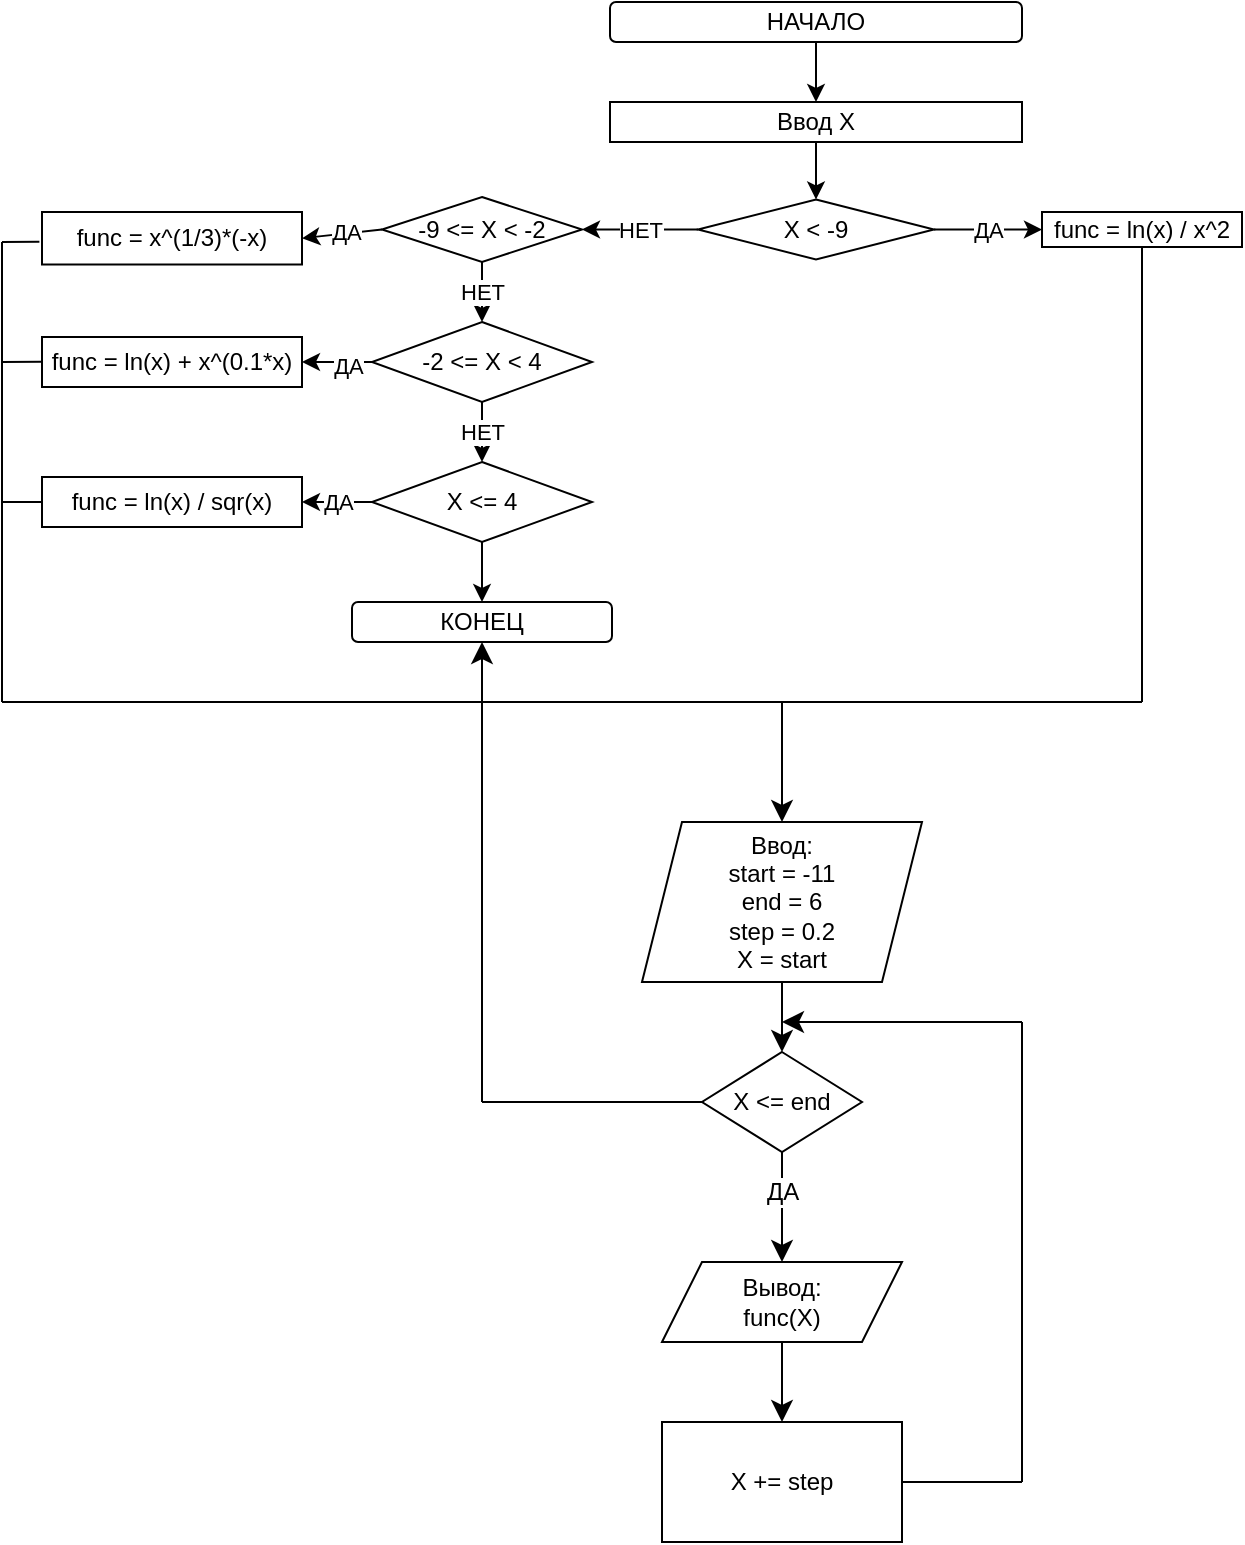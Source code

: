 <mxfile version="28.2.5">
  <diagram name="Страница — 1" id="kkzMafzZdSWjQNuyHz_t">
    <mxGraphModel grid="1" page="1" gridSize="10" guides="1" tooltips="1" connect="1" arrows="1" fold="1" pageScale="1" pageWidth="827" pageHeight="1169" math="0" shadow="0">
      <root>
        <mxCell id="0" />
        <mxCell id="1" parent="0" />
        <mxCell id="YCszi3NhVksQIG2hc49Z-1" value="НАЧАЛО" style="rounded=1;whiteSpace=wrap;html=1;" vertex="1" parent="1">
          <mxGeometry x="314" y="10" width="206" height="20" as="geometry" />
        </mxCell>
        <mxCell id="YCszi3NhVksQIG2hc49Z-2" value="Ввод X" style="rounded=0;whiteSpace=wrap;html=1;" vertex="1" parent="1">
          <mxGeometry x="314" y="60" width="206" height="20" as="geometry" />
        </mxCell>
        <mxCell id="YCszi3NhVksQIG2hc49Z-3" value="" style="endArrow=classic;html=1;rounded=0;exitX=0.5;exitY=1;exitDx=0;exitDy=0;entryX=0.5;entryY=0;entryDx=0;entryDy=0;" edge="1" parent="1" source="YCszi3NhVksQIG2hc49Z-1" target="YCszi3NhVksQIG2hc49Z-2">
          <mxGeometry width="50" height="50" relative="1" as="geometry">
            <mxPoint x="390" y="310" as="sourcePoint" />
            <mxPoint x="450" y="80" as="targetPoint" />
          </mxGeometry>
        </mxCell>
        <mxCell id="YCszi3NhVksQIG2hc49Z-6" value="X &amp;lt; -9" style="rhombus;whiteSpace=wrap;html=1;" vertex="1" parent="1">
          <mxGeometry x="358" y="108.75" width="118" height="30" as="geometry" />
        </mxCell>
        <mxCell id="YCszi3NhVksQIG2hc49Z-7" value="" style="endArrow=classic;html=1;rounded=0;entryX=0.5;entryY=0;entryDx=0;entryDy=0;exitX=0.5;exitY=1;exitDx=0;exitDy=0;" edge="1" parent="1" source="YCszi3NhVksQIG2hc49Z-2" target="YCszi3NhVksQIG2hc49Z-6">
          <mxGeometry width="50" height="50" relative="1" as="geometry">
            <mxPoint x="370" y="180" as="sourcePoint" />
            <mxPoint x="420" y="130" as="targetPoint" />
          </mxGeometry>
        </mxCell>
        <mxCell id="YCszi3NhVksQIG2hc49Z-8" value="func = ln(x) / x^2" style="rounded=0;whiteSpace=wrap;html=1;" vertex="1" parent="1">
          <mxGeometry x="530" y="115" width="100" height="17.5" as="geometry" />
        </mxCell>
        <mxCell id="YCszi3NhVksQIG2hc49Z-9" value="ДА" style="endArrow=classic;html=1;rounded=0;entryX=0;entryY=0.5;entryDx=0;entryDy=0;exitX=1;exitY=0.5;exitDx=0;exitDy=0;" edge="1" parent="1" source="YCszi3NhVksQIG2hc49Z-6" target="YCszi3NhVksQIG2hc49Z-8">
          <mxGeometry width="50" height="50" relative="1" as="geometry">
            <mxPoint x="430" y="240" as="sourcePoint" />
            <mxPoint x="480" y="190" as="targetPoint" />
          </mxGeometry>
        </mxCell>
        <mxCell id="YCszi3NhVksQIG2hc49Z-11" value="-9 &amp;lt;= X &amp;lt; -2" style="rhombus;whiteSpace=wrap;html=1;" vertex="1" parent="1">
          <mxGeometry x="200" y="107.5" width="100" height="32.5" as="geometry" />
        </mxCell>
        <mxCell id="YCszi3NhVksQIG2hc49Z-12" value="НЕТ" style="endArrow=classic;html=1;rounded=0;entryX=1;entryY=0.5;entryDx=0;entryDy=0;exitX=0;exitY=0.5;exitDx=0;exitDy=0;" edge="1" parent="1" source="YCszi3NhVksQIG2hc49Z-6" target="YCszi3NhVksQIG2hc49Z-11">
          <mxGeometry width="50" height="50" relative="1" as="geometry">
            <mxPoint x="410" y="220" as="sourcePoint" />
            <mxPoint x="460" y="170" as="targetPoint" />
          </mxGeometry>
        </mxCell>
        <mxCell id="YCszi3NhVksQIG2hc49Z-13" value="func = x^(1/3)*(-x)" style="rounded=0;whiteSpace=wrap;html=1;" vertex="1" parent="1">
          <mxGeometry x="30" y="115" width="130" height="26.25" as="geometry" />
        </mxCell>
        <mxCell id="YCszi3NhVksQIG2hc49Z-16" value="" style="endArrow=classic;html=1;rounded=0;entryX=1;entryY=0.5;entryDx=0;entryDy=0;exitX=0;exitY=0.5;exitDx=0;exitDy=0;" edge="1" parent="1" source="YCszi3NhVksQIG2hc49Z-11" target="YCszi3NhVksQIG2hc49Z-13">
          <mxGeometry width="50" height="50" relative="1" as="geometry">
            <mxPoint x="220" y="200" as="sourcePoint" />
            <mxPoint x="270" y="150" as="targetPoint" />
          </mxGeometry>
        </mxCell>
        <mxCell id="YCszi3NhVksQIG2hc49Z-19" value="ДА" style="edgeLabel;html=1;align=center;verticalAlign=middle;resizable=0;points=[];" vertex="1" connectable="0" parent="YCszi3NhVksQIG2hc49Z-16">
          <mxGeometry x="-0.092" y="-1" relative="1" as="geometry">
            <mxPoint as="offset" />
          </mxGeometry>
        </mxCell>
        <mxCell id="YCszi3NhVksQIG2hc49Z-17" value="-2 &amp;lt;= X &amp;lt; 4" style="rhombus;whiteSpace=wrap;html=1;" vertex="1" parent="1">
          <mxGeometry x="195" y="170" width="110" height="40" as="geometry" />
        </mxCell>
        <mxCell id="YCszi3NhVksQIG2hc49Z-18" value="НЕТ" style="endArrow=classic;html=1;rounded=0;entryX=0.5;entryY=0;entryDx=0;entryDy=0;exitX=0.5;exitY=1;exitDx=0;exitDy=0;" edge="1" parent="1" source="YCszi3NhVksQIG2hc49Z-11" target="YCszi3NhVksQIG2hc49Z-17">
          <mxGeometry width="50" height="50" relative="1" as="geometry">
            <mxPoint x="220" y="200" as="sourcePoint" />
            <mxPoint x="270" y="150" as="targetPoint" />
          </mxGeometry>
        </mxCell>
        <mxCell id="YCszi3NhVksQIG2hc49Z-20" value="func = ln(x) + x^(0.1*x)" style="rounded=0;whiteSpace=wrap;html=1;" vertex="1" parent="1">
          <mxGeometry x="30" y="177.5" width="130" height="25" as="geometry" />
        </mxCell>
        <mxCell id="YCszi3NhVksQIG2hc49Z-21" value="" style="endArrow=classic;html=1;rounded=0;entryX=1;entryY=0.5;entryDx=0;entryDy=0;exitX=0;exitY=0.5;exitDx=0;exitDy=0;" edge="1" parent="1" source="YCszi3NhVksQIG2hc49Z-17" target="YCszi3NhVksQIG2hc49Z-20">
          <mxGeometry width="50" height="50" relative="1" as="geometry">
            <mxPoint x="220" y="200" as="sourcePoint" />
            <mxPoint x="270" y="150" as="targetPoint" />
          </mxGeometry>
        </mxCell>
        <mxCell id="YCszi3NhVksQIG2hc49Z-22" value="ДА" style="edgeLabel;html=1;align=center;verticalAlign=middle;resizable=0;points=[];" vertex="1" connectable="0" parent="YCszi3NhVksQIG2hc49Z-21">
          <mxGeometry x="-0.248" y="2" relative="1" as="geometry">
            <mxPoint x="1" as="offset" />
          </mxGeometry>
        </mxCell>
        <mxCell id="YCszi3NhVksQIG2hc49Z-24" value="X &amp;lt;= 4" style="rhombus;whiteSpace=wrap;html=1;" vertex="1" parent="1">
          <mxGeometry x="195" y="240" width="110" height="40" as="geometry" />
        </mxCell>
        <mxCell id="YCszi3NhVksQIG2hc49Z-25" value="НЕТ" style="endArrow=classic;html=1;rounded=0;entryX=0.5;entryY=0;entryDx=0;entryDy=0;exitX=0.5;exitY=1;exitDx=0;exitDy=0;" edge="1" parent="1" source="YCszi3NhVksQIG2hc49Z-17" target="YCszi3NhVksQIG2hc49Z-24">
          <mxGeometry width="50" height="50" relative="1" as="geometry">
            <mxPoint x="220" y="200" as="sourcePoint" />
            <mxPoint x="270" y="150" as="targetPoint" />
          </mxGeometry>
        </mxCell>
        <mxCell id="YCszi3NhVksQIG2hc49Z-28" value="func&lt;span style=&quot;background-color: transparent; color: light-dark(rgb(0, 0, 0), rgb(255, 255, 255));&quot;&gt;&amp;nbsp;= ln(x) / sqr(x)&lt;/span&gt;" style="rounded=0;whiteSpace=wrap;html=1;" vertex="1" parent="1">
          <mxGeometry x="30" y="247.5" width="130" height="25" as="geometry" />
        </mxCell>
        <mxCell id="YCszi3NhVksQIG2hc49Z-29" value="ДА" style="endArrow=classic;html=1;rounded=0;entryX=1;entryY=0.5;entryDx=0;entryDy=0;exitX=0;exitY=0.5;exitDx=0;exitDy=0;" edge="1" parent="1" source="YCszi3NhVksQIG2hc49Z-24" target="YCszi3NhVksQIG2hc49Z-28">
          <mxGeometry width="50" height="50" relative="1" as="geometry">
            <mxPoint x="220" y="310" as="sourcePoint" />
            <mxPoint x="270" y="260" as="targetPoint" />
          </mxGeometry>
        </mxCell>
        <mxCell id="YCszi3NhVksQIG2hc49Z-33" value="КОНЕЦ" style="rounded=1;whiteSpace=wrap;html=1;" vertex="1" parent="1">
          <mxGeometry x="185" y="310" width="130" height="20" as="geometry" />
        </mxCell>
        <mxCell id="YCszi3NhVksQIG2hc49Z-34" value="" style="endArrow=classic;html=1;rounded=0;entryX=0.5;entryY=0;entryDx=0;entryDy=0;exitX=0.5;exitY=1;exitDx=0;exitDy=0;" edge="1" parent="1" source="YCszi3NhVksQIG2hc49Z-24" target="YCszi3NhVksQIG2hc49Z-33">
          <mxGeometry width="50" height="50" relative="1" as="geometry">
            <mxPoint x="220" y="310" as="sourcePoint" />
            <mxPoint x="270" y="260" as="targetPoint" />
          </mxGeometry>
        </mxCell>
        <mxCell id="IE5GxjCSTOSKUwAtpjdR-5" value="" style="endArrow=none;html=1;rounded=0;fontSize=12;startSize=8;endSize=8;curved=1;entryX=-0.01;entryY=0.567;entryDx=0;entryDy=0;entryPerimeter=0;" edge="1" parent="1" target="YCszi3NhVksQIG2hc49Z-13">
          <mxGeometry width="50" height="50" relative="1" as="geometry">
            <mxPoint x="10" y="130" as="sourcePoint" />
            <mxPoint x="80" y="140" as="targetPoint" />
          </mxGeometry>
        </mxCell>
        <mxCell id="IE5GxjCSTOSKUwAtpjdR-6" value="" style="endArrow=none;html=1;rounded=0;fontSize=12;startSize=8;endSize=8;curved=1;entryX=-0.01;entryY=0.567;entryDx=0;entryDy=0;entryPerimeter=0;" edge="1" parent="1">
          <mxGeometry width="50" height="50" relative="1" as="geometry">
            <mxPoint x="10" y="190" as="sourcePoint" />
            <mxPoint x="30" y="189.9" as="targetPoint" />
          </mxGeometry>
        </mxCell>
        <mxCell id="IE5GxjCSTOSKUwAtpjdR-7" value="" style="endArrow=none;html=1;rounded=0;fontSize=12;startSize=8;endSize=8;curved=1;entryX=0;entryY=0.5;entryDx=0;entryDy=0;" edge="1" parent="1" target="YCszi3NhVksQIG2hc49Z-28">
          <mxGeometry width="50" height="50" relative="1" as="geometry">
            <mxPoint x="10" y="260" as="sourcePoint" />
            <mxPoint x="29" y="250" as="targetPoint" />
          </mxGeometry>
        </mxCell>
        <mxCell id="IE5GxjCSTOSKUwAtpjdR-8" value="" style="endArrow=none;html=1;rounded=0;fontSize=12;startSize=8;endSize=8;curved=1;" edge="1" parent="1">
          <mxGeometry width="50" height="50" relative="1" as="geometry">
            <mxPoint x="10" y="360" as="sourcePoint" />
            <mxPoint x="10" y="130" as="targetPoint" />
          </mxGeometry>
        </mxCell>
        <mxCell id="IE5GxjCSTOSKUwAtpjdR-9" value="" style="endArrow=none;html=1;rounded=0;fontSize=12;startSize=8;endSize=8;curved=1;entryX=0.5;entryY=1;entryDx=0;entryDy=0;" edge="1" parent="1" target="YCszi3NhVksQIG2hc49Z-8">
          <mxGeometry width="50" height="50" relative="1" as="geometry">
            <mxPoint x="580" y="360" as="sourcePoint" />
            <mxPoint x="590" y="220" as="targetPoint" />
          </mxGeometry>
        </mxCell>
        <mxCell id="IE5GxjCSTOSKUwAtpjdR-10" value="" style="endArrow=none;html=1;rounded=0;fontSize=12;startSize=8;endSize=8;curved=1;" edge="1" parent="1">
          <mxGeometry width="50" height="50" relative="1" as="geometry">
            <mxPoint x="420" y="360" as="sourcePoint" />
            <mxPoint x="10" y="360" as="targetPoint" />
          </mxGeometry>
        </mxCell>
        <mxCell id="IE5GxjCSTOSKUwAtpjdR-11" value="" style="endArrow=none;html=1;rounded=0;fontSize=12;startSize=8;endSize=8;curved=1;" edge="1" parent="1">
          <mxGeometry width="50" height="50" relative="1" as="geometry">
            <mxPoint x="420" y="360" as="sourcePoint" />
            <mxPoint x="580" y="360" as="targetPoint" />
          </mxGeometry>
        </mxCell>
        <mxCell id="IE5GxjCSTOSKUwAtpjdR-12" value="" style="endArrow=classic;html=1;rounded=0;fontSize=12;startSize=8;endSize=8;curved=1;entryX=0.5;entryY=0;entryDx=0;entryDy=0;" edge="1" parent="1">
          <mxGeometry width="50" height="50" relative="1" as="geometry">
            <mxPoint x="400" y="360" as="sourcePoint" />
            <mxPoint x="400" y="420.0" as="targetPoint" />
          </mxGeometry>
        </mxCell>
        <mxCell id="IE5GxjCSTOSKUwAtpjdR-14" value="" style="endArrow=classic;html=1;rounded=0;fontSize=12;startSize=8;endSize=8;curved=1;exitX=0.5;exitY=1;exitDx=0;exitDy=0;entryX=0.5;entryY=0;entryDx=0;entryDy=0;" edge="1" parent="1" source="IE5GxjCSTOSKUwAtpjdR-20" target="IE5GxjCSTOSKUwAtpjdR-16">
          <mxGeometry width="50" height="50" relative="1" as="geometry">
            <mxPoint x="400" y="510" as="sourcePoint" />
            <mxPoint x="400" y="540" as="targetPoint" />
          </mxGeometry>
        </mxCell>
        <mxCell id="IE5GxjCSTOSKUwAtpjdR-16" value="X &amp;lt;= end" style="rhombus;whiteSpace=wrap;html=1;" vertex="1" parent="1">
          <mxGeometry x="360" y="535" width="80" height="50" as="geometry" />
        </mxCell>
        <mxCell id="IE5GxjCSTOSKUwAtpjdR-19" value="" style="endArrow=classic;html=1;rounded=0;fontSize=12;startSize=8;endSize=8;curved=1;exitX=0.5;exitY=1;exitDx=0;exitDy=0;entryX=0.5;entryY=0;entryDx=0;entryDy=0;" edge="1" parent="1" source="IE5GxjCSTOSKUwAtpjdR-16" target="IE5GxjCSTOSKUwAtpjdR-21">
          <mxGeometry width="50" height="50" relative="1" as="geometry">
            <mxPoint x="340" y="620" as="sourcePoint" />
            <mxPoint x="400" y="620" as="targetPoint" />
          </mxGeometry>
        </mxCell>
        <mxCell id="IE5GxjCSTOSKUwAtpjdR-24" value="ДА" style="edgeLabel;html=1;align=center;verticalAlign=middle;resizable=0;points=[];fontSize=12;" connectable="0" vertex="1" parent="IE5GxjCSTOSKUwAtpjdR-19">
          <mxGeometry x="-0.281" relative="1" as="geometry">
            <mxPoint as="offset" />
          </mxGeometry>
        </mxCell>
        <mxCell id="IE5GxjCSTOSKUwAtpjdR-20" value="Ввод:&lt;div&gt;start = -11&lt;/div&gt;&lt;div&gt;end = 6&lt;/div&gt;&lt;div&gt;step = 0.2&lt;/div&gt;&lt;div&gt;X = start&lt;/div&gt;" style="shape=parallelogram;perimeter=parallelogramPerimeter;whiteSpace=wrap;html=1;fixedSize=1;" vertex="1" parent="1">
          <mxGeometry x="330" y="420" width="140" height="80" as="geometry" />
        </mxCell>
        <mxCell id="IE5GxjCSTOSKUwAtpjdR-21" value="Вывод:&lt;div&gt;func(X)&lt;/div&gt;" style="shape=parallelogram;perimeter=parallelogramPerimeter;whiteSpace=wrap;html=1;fixedSize=1;" vertex="1" parent="1">
          <mxGeometry x="340" y="640" width="120" height="40" as="geometry" />
        </mxCell>
        <mxCell id="IE5GxjCSTOSKUwAtpjdR-22" value="X += step" style="rounded=0;whiteSpace=wrap;html=1;" vertex="1" parent="1">
          <mxGeometry x="340" y="720" width="120" height="60" as="geometry" />
        </mxCell>
        <mxCell id="IE5GxjCSTOSKUwAtpjdR-23" value="" style="endArrow=classic;html=1;rounded=0;fontSize=12;startSize=8;endSize=8;curved=1;entryX=0.5;entryY=0;entryDx=0;entryDy=0;exitX=0.5;exitY=1;exitDx=0;exitDy=0;" edge="1" parent="1" source="IE5GxjCSTOSKUwAtpjdR-21" target="IE5GxjCSTOSKUwAtpjdR-22">
          <mxGeometry width="50" height="50" relative="1" as="geometry">
            <mxPoint x="380" y="560" as="sourcePoint" />
            <mxPoint x="430" y="510" as="targetPoint" />
          </mxGeometry>
        </mxCell>
        <mxCell id="IE5GxjCSTOSKUwAtpjdR-26" value="" style="endArrow=none;html=1;rounded=0;fontSize=12;startSize=8;endSize=8;curved=1;exitX=1;exitY=0.5;exitDx=0;exitDy=0;" edge="1" parent="1" source="IE5GxjCSTOSKUwAtpjdR-22">
          <mxGeometry width="50" height="50" relative="1" as="geometry">
            <mxPoint x="380" y="630" as="sourcePoint" />
            <mxPoint x="520" y="750" as="targetPoint" />
          </mxGeometry>
        </mxCell>
        <mxCell id="IE5GxjCSTOSKUwAtpjdR-27" value="" style="endArrow=none;html=1;rounded=0;fontSize=12;startSize=8;endSize=8;curved=1;" edge="1" parent="1">
          <mxGeometry width="50" height="50" relative="1" as="geometry">
            <mxPoint x="520" y="750" as="sourcePoint" />
            <mxPoint x="520" y="520" as="targetPoint" />
          </mxGeometry>
        </mxCell>
        <mxCell id="IE5GxjCSTOSKUwAtpjdR-28" value="" style="endArrow=classic;html=1;rounded=0;fontSize=12;startSize=8;endSize=8;curved=1;" edge="1" parent="1">
          <mxGeometry width="50" height="50" relative="1" as="geometry">
            <mxPoint x="520" y="520" as="sourcePoint" />
            <mxPoint x="400" y="520" as="targetPoint" />
          </mxGeometry>
        </mxCell>
        <mxCell id="IE5GxjCSTOSKUwAtpjdR-29" value="" style="endArrow=none;html=1;rounded=0;fontSize=12;startSize=8;endSize=8;curved=1;entryX=0;entryY=0.5;entryDx=0;entryDy=0;" edge="1" parent="1" target="IE5GxjCSTOSKUwAtpjdR-16">
          <mxGeometry width="50" height="50" relative="1" as="geometry">
            <mxPoint x="250" y="560" as="sourcePoint" />
            <mxPoint x="260" y="480" as="targetPoint" />
          </mxGeometry>
        </mxCell>
        <mxCell id="IE5GxjCSTOSKUwAtpjdR-30" value="" style="endArrow=classic;html=1;rounded=0;fontSize=12;startSize=8;endSize=8;curved=1;entryX=0.5;entryY=1;entryDx=0;entryDy=0;" edge="1" parent="1" target="YCszi3NhVksQIG2hc49Z-33">
          <mxGeometry width="50" height="50" relative="1" as="geometry">
            <mxPoint x="250" y="560" as="sourcePoint" />
            <mxPoint x="260" y="480" as="targetPoint" />
          </mxGeometry>
        </mxCell>
      </root>
    </mxGraphModel>
  </diagram>
</mxfile>

